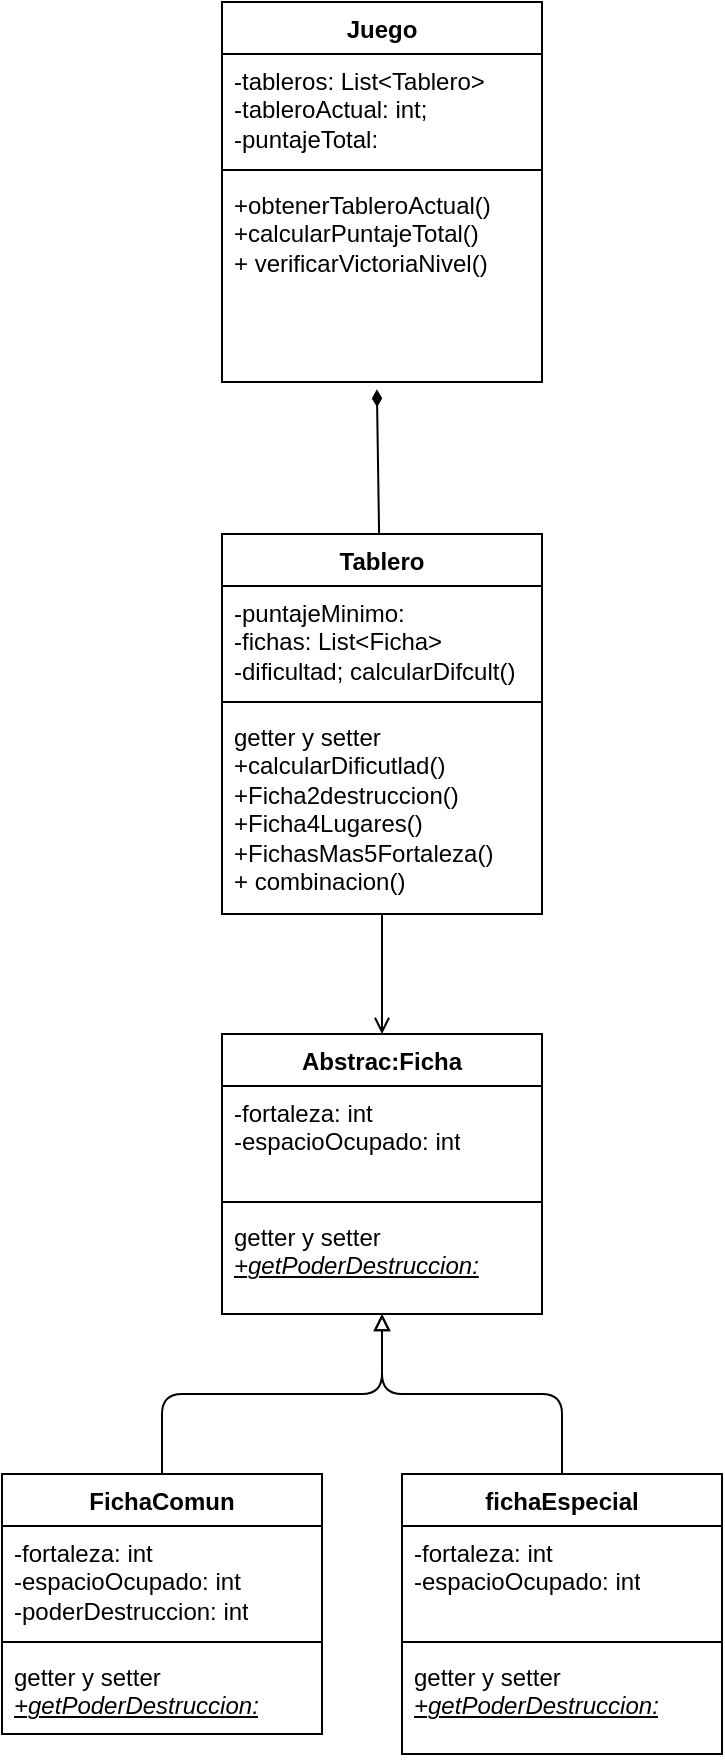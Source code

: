 <mxfile>
    <diagram name="Page-1" id="Yoq3Udv5_SmZgCtCw3vx">
        <mxGraphModel dx="1087" dy="578" grid="1" gridSize="10" guides="1" tooltips="1" connect="1" arrows="1" fold="1" page="1" pageScale="1" pageWidth="1169" pageHeight="827" math="0" shadow="0">
            <root>
                <mxCell id="0"/>
                <mxCell id="1" parent="0"/>
                <mxCell id="Wbag11NzgTbSq_kF6JJO-1" value="Abstrac:Ficha" style="swimlane;fontStyle=1;align=center;verticalAlign=top;childLayout=stackLayout;horizontal=1;startSize=26;horizontalStack=0;resizeParent=1;resizeParentMax=0;resizeLast=0;collapsible=1;marginBottom=0;whiteSpace=wrap;html=1;" parent="1" vertex="1">
                    <mxGeometry x="310" y="740" width="160" height="140" as="geometry"/>
                </mxCell>
                <mxCell id="Wbag11NzgTbSq_kF6JJO-2" value="-fortaleza: int&lt;div&gt;-espacioOcupado: int&lt;/div&gt;&lt;div&gt;&lt;br&gt;&lt;/div&gt;" style="text;strokeColor=none;fillColor=none;align=left;verticalAlign=top;spacingLeft=4;spacingRight=4;overflow=hidden;rotatable=0;points=[[0,0.5],[1,0.5]];portConstraint=eastwest;whiteSpace=wrap;html=1;" parent="Wbag11NzgTbSq_kF6JJO-1" vertex="1">
                    <mxGeometry y="26" width="160" height="54" as="geometry"/>
                </mxCell>
                <mxCell id="Wbag11NzgTbSq_kF6JJO-3" value="" style="line;strokeWidth=1;fillColor=none;align=left;verticalAlign=middle;spacingTop=-1;spacingLeft=3;spacingRight=3;rotatable=0;labelPosition=right;points=[];portConstraint=eastwest;strokeColor=inherit;" parent="Wbag11NzgTbSq_kF6JJO-1" vertex="1">
                    <mxGeometry y="80" width="160" height="8" as="geometry"/>
                </mxCell>
                <mxCell id="Wbag11NzgTbSq_kF6JJO-4" value="getter y setter&lt;div&gt;&lt;i&gt;&lt;u&gt;+getPoderDestruccion:&lt;/u&gt;&lt;/i&gt;&amp;nbsp;&lt;/div&gt;" style="text;strokeColor=none;fillColor=none;align=left;verticalAlign=top;spacingLeft=4;spacingRight=4;overflow=hidden;rotatable=0;points=[[0,0.5],[1,0.5]];portConstraint=eastwest;whiteSpace=wrap;html=1;" parent="Wbag11NzgTbSq_kF6JJO-1" vertex="1">
                    <mxGeometry y="88" width="160" height="52" as="geometry"/>
                </mxCell>
                <mxCell id="7" style="edgeStyle=orthogonalEdgeStyle;html=1;endArrow=block;endFill=0;" edge="1" parent="1" source="Wbag11NzgTbSq_kF6JJO-10" target="Wbag11NzgTbSq_kF6JJO-1">
                    <mxGeometry relative="1" as="geometry"/>
                </mxCell>
                <mxCell id="Wbag11NzgTbSq_kF6JJO-10" value="FichaComun" style="swimlane;fontStyle=1;align=center;verticalAlign=top;childLayout=stackLayout;horizontal=1;startSize=26;horizontalStack=0;resizeParent=1;resizeParentMax=0;resizeLast=0;collapsible=1;marginBottom=0;whiteSpace=wrap;html=1;" parent="1" vertex="1">
                    <mxGeometry x="200" y="960" width="160" height="130" as="geometry"/>
                </mxCell>
                <mxCell id="Wbag11NzgTbSq_kF6JJO-11" value="-fortaleza: int&lt;div&gt;-espacioOcupado: int&lt;/div&gt;&lt;div&gt;-poderDestruccion: int&lt;/div&gt;" style="text;strokeColor=none;fillColor=none;align=left;verticalAlign=top;spacingLeft=4;spacingRight=4;overflow=hidden;rotatable=0;points=[[0,0.5],[1,0.5]];portConstraint=eastwest;whiteSpace=wrap;html=1;" parent="Wbag11NzgTbSq_kF6JJO-10" vertex="1">
                    <mxGeometry y="26" width="160" height="54" as="geometry"/>
                </mxCell>
                <mxCell id="Wbag11NzgTbSq_kF6JJO-12" value="" style="line;strokeWidth=1;fillColor=none;align=left;verticalAlign=middle;spacingTop=-1;spacingLeft=3;spacingRight=3;rotatable=0;labelPosition=right;points=[];portConstraint=eastwest;strokeColor=inherit;" parent="Wbag11NzgTbSq_kF6JJO-10" vertex="1">
                    <mxGeometry y="80" width="160" height="8" as="geometry"/>
                </mxCell>
                <mxCell id="Wbag11NzgTbSq_kF6JJO-13" value="getter y setter&lt;div&gt;&lt;i&gt;&lt;u&gt;+getPoderDestruccion:&lt;/u&gt;&lt;/i&gt;&lt;br&gt;&lt;/div&gt;" style="text;strokeColor=none;fillColor=none;align=left;verticalAlign=top;spacingLeft=4;spacingRight=4;overflow=hidden;rotatable=0;points=[[0,0.5],[1,0.5]];portConstraint=eastwest;whiteSpace=wrap;html=1;" parent="Wbag11NzgTbSq_kF6JJO-10" vertex="1">
                    <mxGeometry y="88" width="160" height="42" as="geometry"/>
                </mxCell>
                <mxCell id="8" style="edgeStyle=orthogonalEdgeStyle;html=1;endArrow=block;endFill=0;" edge="1" parent="1" source="Wbag11NzgTbSq_kF6JJO-14" target="Wbag11NzgTbSq_kF6JJO-1">
                    <mxGeometry relative="1" as="geometry"/>
                </mxCell>
                <mxCell id="Wbag11NzgTbSq_kF6JJO-14" value="fichaEspecial" style="swimlane;fontStyle=1;align=center;verticalAlign=top;childLayout=stackLayout;horizontal=1;startSize=26;horizontalStack=0;resizeParent=1;resizeParentMax=0;resizeLast=0;collapsible=1;marginBottom=0;whiteSpace=wrap;html=1;" parent="1" vertex="1">
                    <mxGeometry x="400" y="960" width="160" height="140" as="geometry"/>
                </mxCell>
                <mxCell id="Wbag11NzgTbSq_kF6JJO-15" value="-fortaleza: int&lt;div&gt;-espacioOcupado: int&lt;/div&gt;&lt;div&gt;&lt;br&gt;&lt;/div&gt;" style="text;strokeColor=none;fillColor=none;align=left;verticalAlign=top;spacingLeft=4;spacingRight=4;overflow=hidden;rotatable=0;points=[[0,0.5],[1,0.5]];portConstraint=eastwest;whiteSpace=wrap;html=1;" parent="Wbag11NzgTbSq_kF6JJO-14" vertex="1">
                    <mxGeometry y="26" width="160" height="54" as="geometry"/>
                </mxCell>
                <mxCell id="Wbag11NzgTbSq_kF6JJO-16" value="" style="line;strokeWidth=1;fillColor=none;align=left;verticalAlign=middle;spacingTop=-1;spacingLeft=3;spacingRight=3;rotatable=0;labelPosition=right;points=[];portConstraint=eastwest;strokeColor=inherit;" parent="Wbag11NzgTbSq_kF6JJO-14" vertex="1">
                    <mxGeometry y="80" width="160" height="8" as="geometry"/>
                </mxCell>
                <mxCell id="Wbag11NzgTbSq_kF6JJO-17" value="getter y setter&lt;div&gt;&lt;i&gt;&lt;u&gt;+getPoderDestruccion:&lt;/u&gt;&lt;/i&gt;&lt;br&gt;&lt;/div&gt;" style="text;strokeColor=none;fillColor=none;align=left;verticalAlign=top;spacingLeft=4;spacingRight=4;overflow=hidden;rotatable=0;points=[[0,0.5],[1,0.5]];portConstraint=eastwest;whiteSpace=wrap;html=1;" parent="Wbag11NzgTbSq_kF6JJO-14" vertex="1">
                    <mxGeometry y="88" width="160" height="52" as="geometry"/>
                </mxCell>
                <mxCell id="4" style="edgeStyle=none;html=1;entryX=0.5;entryY=0;entryDx=0;entryDy=0;endArrow=open;endFill=0;" parent="1" source="Wbag11NzgTbSq_kF6JJO-18" target="Wbag11NzgTbSq_kF6JJO-1" edge="1">
                    <mxGeometry relative="1" as="geometry"/>
                </mxCell>
                <mxCell id="Wbag11NzgTbSq_kF6JJO-18" value="Tablero" style="swimlane;fontStyle=1;align=center;verticalAlign=top;childLayout=stackLayout;horizontal=1;startSize=26;horizontalStack=0;resizeParent=1;resizeParentMax=0;resizeLast=0;collapsible=1;marginBottom=0;whiteSpace=wrap;html=1;" parent="1" vertex="1">
                    <mxGeometry x="310" y="490" width="160" height="190" as="geometry"/>
                </mxCell>
                <mxCell id="Wbag11NzgTbSq_kF6JJO-19" value="&lt;div&gt;-puntajeMinimo:&lt;/div&gt;&lt;div&gt;-fichas: List&amp;lt;Ficha&amp;gt;&lt;/div&gt;&lt;div&gt;-dificultad; calcularDifcult()&lt;/div&gt;" style="text;strokeColor=none;fillColor=none;align=left;verticalAlign=top;spacingLeft=4;spacingRight=4;overflow=hidden;rotatable=0;points=[[0,0.5],[1,0.5]];portConstraint=eastwest;whiteSpace=wrap;html=1;" parent="Wbag11NzgTbSq_kF6JJO-18" vertex="1">
                    <mxGeometry y="26" width="160" height="54" as="geometry"/>
                </mxCell>
                <mxCell id="Wbag11NzgTbSq_kF6JJO-20" value="" style="line;strokeWidth=1;fillColor=none;align=left;verticalAlign=middle;spacingTop=-1;spacingLeft=3;spacingRight=3;rotatable=0;labelPosition=right;points=[];portConstraint=eastwest;strokeColor=inherit;" parent="Wbag11NzgTbSq_kF6JJO-18" vertex="1">
                    <mxGeometry y="80" width="160" height="8" as="geometry"/>
                </mxCell>
                <mxCell id="Wbag11NzgTbSq_kF6JJO-21" value="getter y setter&lt;div&gt;+calcularDificutlad()&lt;/div&gt;&lt;div&gt;+Ficha2destruccion()&lt;/div&gt;&lt;div&gt;+Ficha4Lugares()&lt;/div&gt;&lt;div&gt;+FichasMas5Fortaleza()&lt;/div&gt;&lt;div&gt;+ combinacion()&amp;nbsp;&lt;/div&gt;" style="text;strokeColor=none;fillColor=none;align=left;verticalAlign=top;spacingLeft=4;spacingRight=4;overflow=hidden;rotatable=0;points=[[0,0.5],[1,0.5]];portConstraint=eastwest;whiteSpace=wrap;html=1;" parent="Wbag11NzgTbSq_kF6JJO-18" vertex="1">
                    <mxGeometry y="88" width="160" height="102" as="geometry"/>
                </mxCell>
                <mxCell id="Wbag11NzgTbSq_kF6JJO-23" value="Juego" style="swimlane;fontStyle=1;align=center;verticalAlign=top;childLayout=stackLayout;horizontal=1;startSize=26;horizontalStack=0;resizeParent=1;resizeParentMax=0;resizeLast=0;collapsible=1;marginBottom=0;whiteSpace=wrap;html=1;" parent="1" vertex="1">
                    <mxGeometry x="310" y="224" width="160" height="190" as="geometry"/>
                </mxCell>
                <mxCell id="Wbag11NzgTbSq_kF6JJO-24" value="&lt;div&gt;-tableros: List&amp;lt;Tablero&amp;gt;&lt;/div&gt;&lt;div&gt;-tableroActual: int;&lt;/div&gt;&lt;div&gt;-puntajeTotal:&lt;/div&gt;" style="text;strokeColor=none;fillColor=none;align=left;verticalAlign=top;spacingLeft=4;spacingRight=4;overflow=hidden;rotatable=0;points=[[0,0.5],[1,0.5]];portConstraint=eastwest;whiteSpace=wrap;html=1;" parent="Wbag11NzgTbSq_kF6JJO-23" vertex="1">
                    <mxGeometry y="26" width="160" height="54" as="geometry"/>
                </mxCell>
                <mxCell id="Wbag11NzgTbSq_kF6JJO-25" value="" style="line;strokeWidth=1;fillColor=none;align=left;verticalAlign=middle;spacingTop=-1;spacingLeft=3;spacingRight=3;rotatable=0;labelPosition=right;points=[];portConstraint=eastwest;strokeColor=inherit;" parent="Wbag11NzgTbSq_kF6JJO-23" vertex="1">
                    <mxGeometry y="80" width="160" height="8" as="geometry"/>
                </mxCell>
                <mxCell id="Wbag11NzgTbSq_kF6JJO-26" value="+obtenerTableroActual()&lt;div&gt;+calcularPuntajeTotal()&lt;/div&gt;&lt;div&gt;+ verificarVictoriaNivel()&lt;/div&gt;" style="text;strokeColor=none;fillColor=none;align=left;verticalAlign=top;spacingLeft=4;spacingRight=4;overflow=hidden;rotatable=0;points=[[0,0.5],[1,0.5]];portConstraint=eastwest;whiteSpace=wrap;html=1;" parent="Wbag11NzgTbSq_kF6JJO-23" vertex="1">
                    <mxGeometry y="88" width="160" height="102" as="geometry"/>
                </mxCell>
                <mxCell id="3" style="edgeStyle=none;html=1;entryX=0.484;entryY=1.036;entryDx=0;entryDy=0;entryPerimeter=0;endArrow=diamondThin;endFill=1;" parent="1" source="Wbag11NzgTbSq_kF6JJO-18" target="Wbag11NzgTbSq_kF6JJO-26" edge="1">
                    <mxGeometry relative="1" as="geometry"/>
                </mxCell>
            </root>
        </mxGraphModel>
    </diagram>
</mxfile>